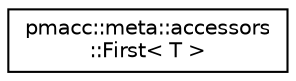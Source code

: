 digraph "Graphical Class Hierarchy"
{
 // LATEX_PDF_SIZE
  edge [fontname="Helvetica",fontsize="10",labelfontname="Helvetica",labelfontsize="10"];
  node [fontname="Helvetica",fontsize="10",shape=record];
  rankdir="LR";
  Node0 [label="pmacc::meta::accessors\l::First\< T \>",height=0.2,width=0.4,color="black", fillcolor="white", style="filled",URL="$structpmacc_1_1meta_1_1accessors_1_1_first.html",tooltip="Get first type of the given type."];
}
